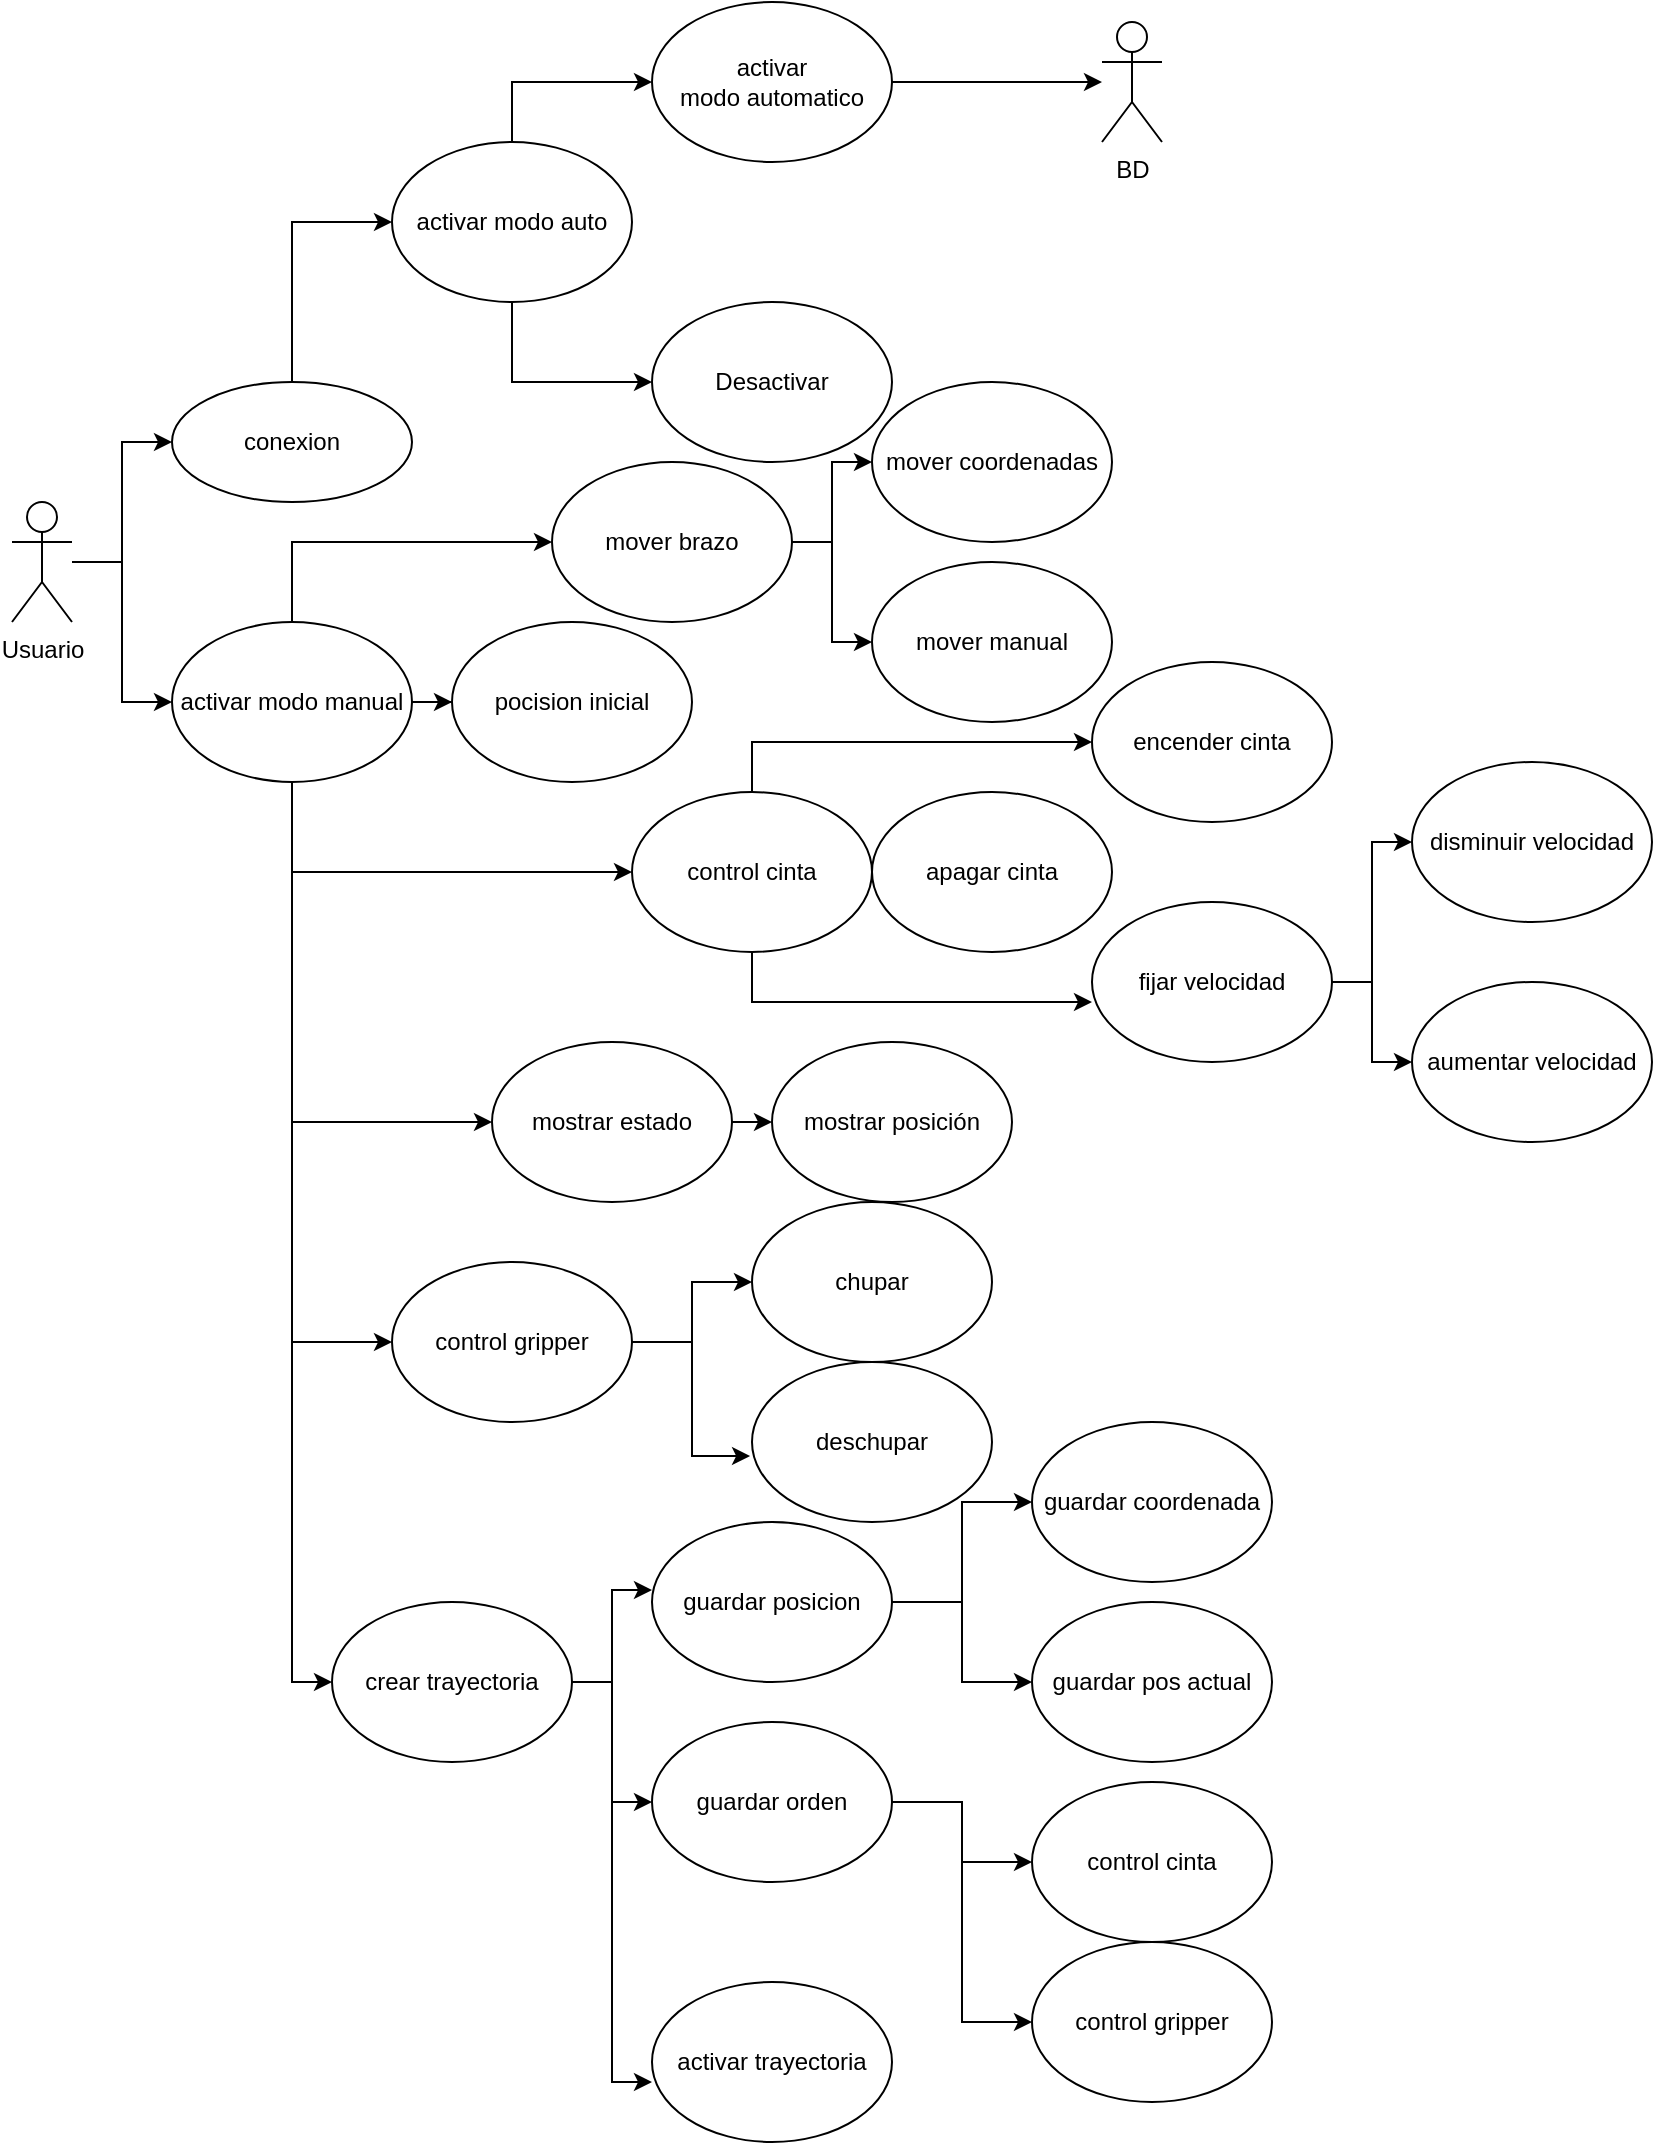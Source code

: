 <mxfile version="26.1.0">
  <diagram name="Página-1" id="nO5MczDudVHvKrvTuwOr">
    <mxGraphModel dx="2261" dy="780" grid="1" gridSize="10" guides="1" tooltips="1" connect="1" arrows="1" fold="1" page="1" pageScale="1" pageWidth="827" pageHeight="1169" math="0" shadow="0">
      <root>
        <mxCell id="0" />
        <mxCell id="1" parent="0" />
        <mxCell id="TJJj0F-_kWqOngjtX_ma-11" style="edgeStyle=orthogonalEdgeStyle;rounded=0;orthogonalLoop=1;jettySize=auto;html=1;entryX=0;entryY=0.5;entryDx=0;entryDy=0;" edge="1" parent="1" source="TJJj0F-_kWqOngjtX_ma-1" target="TJJj0F-_kWqOngjtX_ma-8">
          <mxGeometry relative="1" as="geometry" />
        </mxCell>
        <mxCell id="TJJj0F-_kWqOngjtX_ma-54" style="edgeStyle=orthogonalEdgeStyle;rounded=0;orthogonalLoop=1;jettySize=auto;html=1;entryX=0;entryY=0.5;entryDx=0;entryDy=0;" edge="1" parent="1" source="TJJj0F-_kWqOngjtX_ma-1" target="TJJj0F-_kWqOngjtX_ma-14">
          <mxGeometry relative="1" as="geometry" />
        </mxCell>
        <mxCell id="TJJj0F-_kWqOngjtX_ma-1" value="Usuario" style="shape=umlActor;verticalLabelPosition=bottom;verticalAlign=top;html=1;outlineConnect=0;" vertex="1" parent="1">
          <mxGeometry y="440" width="30" height="60" as="geometry" />
        </mxCell>
        <mxCell id="TJJj0F-_kWqOngjtX_ma-3" value="BD" style="shape=umlActor;verticalLabelPosition=bottom;verticalAlign=top;html=1;outlineConnect=0;" vertex="1" parent="1">
          <mxGeometry x="545" y="200" width="30" height="60" as="geometry" />
        </mxCell>
        <mxCell id="TJJj0F-_kWqOngjtX_ma-25" style="edgeStyle=orthogonalEdgeStyle;rounded=0;orthogonalLoop=1;jettySize=auto;html=1;exitX=0.5;exitY=0;exitDx=0;exitDy=0;entryX=0;entryY=0.5;entryDx=0;entryDy=0;" edge="1" parent="1" source="TJJj0F-_kWqOngjtX_ma-8" target="TJJj0F-_kWqOngjtX_ma-13">
          <mxGeometry relative="1" as="geometry" />
        </mxCell>
        <mxCell id="TJJj0F-_kWqOngjtX_ma-8" value="conexion" style="ellipse;whiteSpace=wrap;html=1;" vertex="1" parent="1">
          <mxGeometry x="80" y="380" width="120" height="60" as="geometry" />
        </mxCell>
        <mxCell id="TJJj0F-_kWqOngjtX_ma-26" style="edgeStyle=orthogonalEdgeStyle;rounded=0;orthogonalLoop=1;jettySize=auto;html=1;exitX=0.5;exitY=1;exitDx=0;exitDy=0;entryX=0;entryY=0.5;entryDx=0;entryDy=0;" edge="1" parent="1" source="TJJj0F-_kWqOngjtX_ma-13" target="TJJj0F-_kWqOngjtX_ma-21">
          <mxGeometry relative="1" as="geometry" />
        </mxCell>
        <mxCell id="TJJj0F-_kWqOngjtX_ma-27" style="edgeStyle=orthogonalEdgeStyle;rounded=0;orthogonalLoop=1;jettySize=auto;html=1;exitX=0.5;exitY=0;exitDx=0;exitDy=0;entryX=0;entryY=0.5;entryDx=0;entryDy=0;" edge="1" parent="1" source="TJJj0F-_kWqOngjtX_ma-13" target="TJJj0F-_kWqOngjtX_ma-22">
          <mxGeometry relative="1" as="geometry" />
        </mxCell>
        <mxCell id="TJJj0F-_kWqOngjtX_ma-13" value="activar modo auto" style="ellipse;whiteSpace=wrap;html=1;" vertex="1" parent="1">
          <mxGeometry x="190" y="260" width="120" height="80" as="geometry" />
        </mxCell>
        <mxCell id="TJJj0F-_kWqOngjtX_ma-39" style="edgeStyle=orthogonalEdgeStyle;rounded=0;orthogonalLoop=1;jettySize=auto;html=1;exitX=0.5;exitY=0;exitDx=0;exitDy=0;entryX=0;entryY=0.5;entryDx=0;entryDy=0;" edge="1" parent="1" source="TJJj0F-_kWqOngjtX_ma-14" target="TJJj0F-_kWqOngjtX_ma-37">
          <mxGeometry relative="1" as="geometry" />
        </mxCell>
        <mxCell id="TJJj0F-_kWqOngjtX_ma-41" style="edgeStyle=orthogonalEdgeStyle;rounded=0;orthogonalLoop=1;jettySize=auto;html=1;exitX=1;exitY=0.5;exitDx=0;exitDy=0;" edge="1" parent="1" source="TJJj0F-_kWqOngjtX_ma-14" target="TJJj0F-_kWqOngjtX_ma-33">
          <mxGeometry relative="1" as="geometry" />
        </mxCell>
        <mxCell id="TJJj0F-_kWqOngjtX_ma-42" style="edgeStyle=orthogonalEdgeStyle;rounded=0;orthogonalLoop=1;jettySize=auto;html=1;exitX=0.5;exitY=1;exitDx=0;exitDy=0;entryX=0;entryY=0.5;entryDx=0;entryDy=0;" edge="1" parent="1" source="TJJj0F-_kWqOngjtX_ma-14" target="TJJj0F-_kWqOngjtX_ma-35">
          <mxGeometry relative="1" as="geometry" />
        </mxCell>
        <mxCell id="TJJj0F-_kWqOngjtX_ma-48" style="edgeStyle=orthogonalEdgeStyle;rounded=0;orthogonalLoop=1;jettySize=auto;html=1;exitX=0.5;exitY=1;exitDx=0;exitDy=0;entryX=0;entryY=0.5;entryDx=0;entryDy=0;" edge="1" parent="1" source="TJJj0F-_kWqOngjtX_ma-14" target="TJJj0F-_kWqOngjtX_ma-38">
          <mxGeometry relative="1" as="geometry" />
        </mxCell>
        <mxCell id="TJJj0F-_kWqOngjtX_ma-71" style="edgeStyle=orthogonalEdgeStyle;rounded=0;orthogonalLoop=1;jettySize=auto;html=1;exitX=0.5;exitY=1;exitDx=0;exitDy=0;entryX=0;entryY=0.5;entryDx=0;entryDy=0;" edge="1" parent="1" source="TJJj0F-_kWqOngjtX_ma-14" target="TJJj0F-_kWqOngjtX_ma-70">
          <mxGeometry relative="1" as="geometry" />
        </mxCell>
        <mxCell id="TJJj0F-_kWqOngjtX_ma-74" style="edgeStyle=orthogonalEdgeStyle;rounded=0;orthogonalLoop=1;jettySize=auto;html=1;exitX=0.5;exitY=1;exitDx=0;exitDy=0;entryX=0;entryY=0.5;entryDx=0;entryDy=0;" edge="1" parent="1" source="TJJj0F-_kWqOngjtX_ma-14" target="TJJj0F-_kWqOngjtX_ma-76">
          <mxGeometry relative="1" as="geometry">
            <mxPoint x="140" y="1000" as="targetPoint" />
          </mxGeometry>
        </mxCell>
        <mxCell id="TJJj0F-_kWqOngjtX_ma-14" value="activar modo manual" style="ellipse;whiteSpace=wrap;html=1;" vertex="1" parent="1">
          <mxGeometry x="80" y="500" width="120" height="80" as="geometry" />
        </mxCell>
        <mxCell id="TJJj0F-_kWqOngjtX_ma-21" value="Desactivar" style="ellipse;whiteSpace=wrap;html=1;" vertex="1" parent="1">
          <mxGeometry x="320" y="340" width="120" height="80" as="geometry" />
        </mxCell>
        <mxCell id="TJJj0F-_kWqOngjtX_ma-32" style="edgeStyle=orthogonalEdgeStyle;rounded=0;orthogonalLoop=1;jettySize=auto;html=1;exitX=1;exitY=0.5;exitDx=0;exitDy=0;" edge="1" parent="1" source="TJJj0F-_kWqOngjtX_ma-22" target="TJJj0F-_kWqOngjtX_ma-3">
          <mxGeometry relative="1" as="geometry" />
        </mxCell>
        <mxCell id="TJJj0F-_kWqOngjtX_ma-22" value="activar&lt;div&gt;modo automatico&lt;/div&gt;" style="ellipse;whiteSpace=wrap;html=1;" vertex="1" parent="1">
          <mxGeometry x="320" y="190" width="120" height="80" as="geometry" />
        </mxCell>
        <mxCell id="TJJj0F-_kWqOngjtX_ma-33" value="pocision inicial" style="ellipse;whiteSpace=wrap;html=1;" vertex="1" parent="1">
          <mxGeometry x="220" y="500" width="120" height="80" as="geometry" />
        </mxCell>
        <mxCell id="TJJj0F-_kWqOngjtX_ma-34" value="mover coordenadas" style="ellipse;whiteSpace=wrap;html=1;" vertex="1" parent="1">
          <mxGeometry x="430" y="380" width="120" height="80" as="geometry" />
        </mxCell>
        <mxCell id="TJJj0F-_kWqOngjtX_ma-60" style="edgeStyle=orthogonalEdgeStyle;rounded=0;orthogonalLoop=1;jettySize=auto;html=1;exitX=1;exitY=0.5;exitDx=0;exitDy=0;entryX=0;entryY=0.5;entryDx=0;entryDy=0;" edge="1" parent="1" source="TJJj0F-_kWqOngjtX_ma-35" target="TJJj0F-_kWqOngjtX_ma-57">
          <mxGeometry relative="1" as="geometry" />
        </mxCell>
        <mxCell id="TJJj0F-_kWqOngjtX_ma-61" style="edgeStyle=orthogonalEdgeStyle;rounded=0;orthogonalLoop=1;jettySize=auto;html=1;exitX=0.5;exitY=0;exitDx=0;exitDy=0;entryX=0;entryY=0.5;entryDx=0;entryDy=0;" edge="1" parent="1" source="TJJj0F-_kWqOngjtX_ma-35" target="TJJj0F-_kWqOngjtX_ma-58">
          <mxGeometry relative="1" as="geometry" />
        </mxCell>
        <mxCell id="TJJj0F-_kWqOngjtX_ma-35" value="control cinta" style="ellipse;whiteSpace=wrap;html=1;" vertex="1" parent="1">
          <mxGeometry x="310" y="585" width="120" height="80" as="geometry" />
        </mxCell>
        <mxCell id="TJJj0F-_kWqOngjtX_ma-45" style="edgeStyle=orthogonalEdgeStyle;rounded=0;orthogonalLoop=1;jettySize=auto;html=1;exitX=1;exitY=0.5;exitDx=0;exitDy=0;entryX=0;entryY=0.5;entryDx=0;entryDy=0;" edge="1" parent="1" source="TJJj0F-_kWqOngjtX_ma-37" target="TJJj0F-_kWqOngjtX_ma-34">
          <mxGeometry relative="1" as="geometry" />
        </mxCell>
        <mxCell id="TJJj0F-_kWqOngjtX_ma-47" style="edgeStyle=orthogonalEdgeStyle;rounded=0;orthogonalLoop=1;jettySize=auto;html=1;exitX=1;exitY=0.5;exitDx=0;exitDy=0;entryX=0;entryY=0.5;entryDx=0;entryDy=0;" edge="1" parent="1" source="TJJj0F-_kWqOngjtX_ma-37" target="TJJj0F-_kWqOngjtX_ma-46">
          <mxGeometry relative="1" as="geometry" />
        </mxCell>
        <mxCell id="TJJj0F-_kWqOngjtX_ma-37" value="mover brazo" style="ellipse;whiteSpace=wrap;html=1;" vertex="1" parent="1">
          <mxGeometry x="270" y="420" width="120" height="80" as="geometry" />
        </mxCell>
        <mxCell id="TJJj0F-_kWqOngjtX_ma-51" style="edgeStyle=orthogonalEdgeStyle;rounded=0;orthogonalLoop=1;jettySize=auto;html=1;exitX=1;exitY=0.5;exitDx=0;exitDy=0;entryX=0;entryY=0.5;entryDx=0;entryDy=0;" edge="1" parent="1" source="TJJj0F-_kWqOngjtX_ma-38" target="TJJj0F-_kWqOngjtX_ma-49">
          <mxGeometry relative="1" as="geometry" />
        </mxCell>
        <mxCell id="TJJj0F-_kWqOngjtX_ma-38" value="mostrar estado" style="ellipse;whiteSpace=wrap;html=1;" vertex="1" parent="1">
          <mxGeometry x="240" y="710" width="120" height="80" as="geometry" />
        </mxCell>
        <mxCell id="TJJj0F-_kWqOngjtX_ma-46" value="mover manual" style="ellipse;whiteSpace=wrap;html=1;" vertex="1" parent="1">
          <mxGeometry x="430" y="470" width="120" height="80" as="geometry" />
        </mxCell>
        <mxCell id="TJJj0F-_kWqOngjtX_ma-49" value="mostrar posición" style="ellipse;whiteSpace=wrap;html=1;" vertex="1" parent="1">
          <mxGeometry x="380" y="710" width="120" height="80" as="geometry" />
        </mxCell>
        <mxCell id="TJJj0F-_kWqOngjtX_ma-52" value="chupar" style="ellipse;whiteSpace=wrap;html=1;" vertex="1" parent="1">
          <mxGeometry x="370" y="790" width="120" height="80" as="geometry" />
        </mxCell>
        <mxCell id="TJJj0F-_kWqOngjtX_ma-55" value="deschupar" style="ellipse;whiteSpace=wrap;html=1;" vertex="1" parent="1">
          <mxGeometry x="370" y="870" width="120" height="80" as="geometry" />
        </mxCell>
        <mxCell id="TJJj0F-_kWqOngjtX_ma-57" value="apagar cinta" style="ellipse;whiteSpace=wrap;html=1;" vertex="1" parent="1">
          <mxGeometry x="430" y="585" width="120" height="80" as="geometry" />
        </mxCell>
        <mxCell id="TJJj0F-_kWqOngjtX_ma-58" value="encender cinta" style="ellipse;whiteSpace=wrap;html=1;" vertex="1" parent="1">
          <mxGeometry x="540" y="520" width="120" height="80" as="geometry" />
        </mxCell>
        <mxCell id="TJJj0F-_kWqOngjtX_ma-68" style="edgeStyle=orthogonalEdgeStyle;rounded=0;orthogonalLoop=1;jettySize=auto;html=1;exitX=1;exitY=0.5;exitDx=0;exitDy=0;entryX=0;entryY=0.5;entryDx=0;entryDy=0;" edge="1" parent="1" source="TJJj0F-_kWqOngjtX_ma-59" target="TJJj0F-_kWqOngjtX_ma-66">
          <mxGeometry relative="1" as="geometry" />
        </mxCell>
        <mxCell id="TJJj0F-_kWqOngjtX_ma-69" style="edgeStyle=orthogonalEdgeStyle;rounded=0;orthogonalLoop=1;jettySize=auto;html=1;exitX=1;exitY=0.5;exitDx=0;exitDy=0;entryX=0;entryY=0.5;entryDx=0;entryDy=0;" edge="1" parent="1" source="TJJj0F-_kWqOngjtX_ma-59" target="TJJj0F-_kWqOngjtX_ma-67">
          <mxGeometry relative="1" as="geometry" />
        </mxCell>
        <mxCell id="TJJj0F-_kWqOngjtX_ma-59" value="fijar velocidad" style="ellipse;whiteSpace=wrap;html=1;" vertex="1" parent="1">
          <mxGeometry x="540" y="640" width="120" height="80" as="geometry" />
        </mxCell>
        <mxCell id="TJJj0F-_kWqOngjtX_ma-63" style="edgeStyle=orthogonalEdgeStyle;rounded=0;orthogonalLoop=1;jettySize=auto;html=1;exitX=0.5;exitY=1;exitDx=0;exitDy=0;entryX=0;entryY=0.625;entryDx=0;entryDy=0;entryPerimeter=0;" edge="1" parent="1" source="TJJj0F-_kWqOngjtX_ma-35" target="TJJj0F-_kWqOngjtX_ma-59">
          <mxGeometry relative="1" as="geometry" />
        </mxCell>
        <mxCell id="TJJj0F-_kWqOngjtX_ma-66" value="disminuir velocidad" style="ellipse;whiteSpace=wrap;html=1;" vertex="1" parent="1">
          <mxGeometry x="700" y="570" width="120" height="80" as="geometry" />
        </mxCell>
        <mxCell id="TJJj0F-_kWqOngjtX_ma-67" value="aumentar velocidad" style="ellipse;whiteSpace=wrap;html=1;" vertex="1" parent="1">
          <mxGeometry x="700" y="680" width="120" height="80" as="geometry" />
        </mxCell>
        <mxCell id="TJJj0F-_kWqOngjtX_ma-72" style="edgeStyle=orthogonalEdgeStyle;rounded=0;orthogonalLoop=1;jettySize=auto;html=1;exitX=1;exitY=0.5;exitDx=0;exitDy=0;entryX=0;entryY=0.5;entryDx=0;entryDy=0;" edge="1" parent="1" source="TJJj0F-_kWqOngjtX_ma-70" target="TJJj0F-_kWqOngjtX_ma-52">
          <mxGeometry relative="1" as="geometry" />
        </mxCell>
        <mxCell id="TJJj0F-_kWqOngjtX_ma-70" value="control gripper" style="ellipse;whiteSpace=wrap;html=1;" vertex="1" parent="1">
          <mxGeometry x="190" y="820" width="120" height="80" as="geometry" />
        </mxCell>
        <mxCell id="TJJj0F-_kWqOngjtX_ma-73" style="edgeStyle=orthogonalEdgeStyle;rounded=0;orthogonalLoop=1;jettySize=auto;html=1;exitX=1;exitY=0.5;exitDx=0;exitDy=0;entryX=-0.008;entryY=0.588;entryDx=0;entryDy=0;entryPerimeter=0;" edge="1" parent="1" source="TJJj0F-_kWqOngjtX_ma-70" target="TJJj0F-_kWqOngjtX_ma-55">
          <mxGeometry relative="1" as="geometry" />
        </mxCell>
        <mxCell id="TJJj0F-_kWqOngjtX_ma-86" style="edgeStyle=orthogonalEdgeStyle;rounded=0;orthogonalLoop=1;jettySize=auto;html=1;entryX=0;entryY=0.5;entryDx=0;entryDy=0;" edge="1" parent="1" source="TJJj0F-_kWqOngjtX_ma-76" target="TJJj0F-_kWqOngjtX_ma-84">
          <mxGeometry relative="1" as="geometry" />
        </mxCell>
        <mxCell id="TJJj0F-_kWqOngjtX_ma-76" value="crear trayectoria" style="ellipse;whiteSpace=wrap;html=1;" vertex="1" parent="1">
          <mxGeometry x="160" y="990" width="120" height="80" as="geometry" />
        </mxCell>
        <mxCell id="TJJj0F-_kWqOngjtX_ma-89" style="edgeStyle=orthogonalEdgeStyle;rounded=0;orthogonalLoop=1;jettySize=auto;html=1;entryX=0;entryY=0.5;entryDx=0;entryDy=0;" edge="1" parent="1" source="TJJj0F-_kWqOngjtX_ma-83" target="TJJj0F-_kWqOngjtX_ma-87">
          <mxGeometry relative="1" as="geometry" />
        </mxCell>
        <mxCell id="TJJj0F-_kWqOngjtX_ma-90" style="edgeStyle=orthogonalEdgeStyle;rounded=0;orthogonalLoop=1;jettySize=auto;html=1;entryX=0;entryY=0.5;entryDx=0;entryDy=0;" edge="1" parent="1" source="TJJj0F-_kWqOngjtX_ma-83" target="TJJj0F-_kWqOngjtX_ma-88">
          <mxGeometry relative="1" as="geometry" />
        </mxCell>
        <mxCell id="TJJj0F-_kWqOngjtX_ma-83" value="guardar posicion" style="ellipse;whiteSpace=wrap;html=1;" vertex="1" parent="1">
          <mxGeometry x="320" y="950" width="120" height="80" as="geometry" />
        </mxCell>
        <mxCell id="TJJj0F-_kWqOngjtX_ma-92" style="edgeStyle=orthogonalEdgeStyle;rounded=0;orthogonalLoop=1;jettySize=auto;html=1;entryX=0;entryY=0.5;entryDx=0;entryDy=0;" edge="1" parent="1" source="TJJj0F-_kWqOngjtX_ma-84" target="TJJj0F-_kWqOngjtX_ma-91">
          <mxGeometry relative="1" as="geometry" />
        </mxCell>
        <mxCell id="TJJj0F-_kWqOngjtX_ma-94" style="edgeStyle=orthogonalEdgeStyle;rounded=0;orthogonalLoop=1;jettySize=auto;html=1;entryX=0;entryY=0.5;entryDx=0;entryDy=0;" edge="1" parent="1" source="TJJj0F-_kWqOngjtX_ma-84" target="TJJj0F-_kWqOngjtX_ma-93">
          <mxGeometry relative="1" as="geometry" />
        </mxCell>
        <mxCell id="TJJj0F-_kWqOngjtX_ma-84" value="guardar orden" style="ellipse;whiteSpace=wrap;html=1;" vertex="1" parent="1">
          <mxGeometry x="320" y="1050" width="120" height="80" as="geometry" />
        </mxCell>
        <mxCell id="TJJj0F-_kWqOngjtX_ma-85" style="edgeStyle=orthogonalEdgeStyle;rounded=0;orthogonalLoop=1;jettySize=auto;html=1;entryX=0;entryY=0.425;entryDx=0;entryDy=0;entryPerimeter=0;" edge="1" parent="1" source="TJJj0F-_kWqOngjtX_ma-76" target="TJJj0F-_kWqOngjtX_ma-83">
          <mxGeometry relative="1" as="geometry" />
        </mxCell>
        <mxCell id="TJJj0F-_kWqOngjtX_ma-87" value="guardar coordenada" style="ellipse;whiteSpace=wrap;html=1;" vertex="1" parent="1">
          <mxGeometry x="510" y="900" width="120" height="80" as="geometry" />
        </mxCell>
        <mxCell id="TJJj0F-_kWqOngjtX_ma-88" value="guardar pos actual" style="ellipse;whiteSpace=wrap;html=1;" vertex="1" parent="1">
          <mxGeometry x="510" y="990" width="120" height="80" as="geometry" />
        </mxCell>
        <mxCell id="TJJj0F-_kWqOngjtX_ma-91" value="control cinta" style="ellipse;whiteSpace=wrap;html=1;" vertex="1" parent="1">
          <mxGeometry x="510" y="1080" width="120" height="80" as="geometry" />
        </mxCell>
        <mxCell id="TJJj0F-_kWqOngjtX_ma-93" value="control gripper" style="ellipse;whiteSpace=wrap;html=1;" vertex="1" parent="1">
          <mxGeometry x="510" y="1160" width="120" height="80" as="geometry" />
        </mxCell>
        <mxCell id="TJJj0F-_kWqOngjtX_ma-96" value="activar trayectoria" style="ellipse;whiteSpace=wrap;html=1;" vertex="1" parent="1">
          <mxGeometry x="320" y="1180" width="120" height="80" as="geometry" />
        </mxCell>
        <mxCell id="TJJj0F-_kWqOngjtX_ma-97" style="edgeStyle=orthogonalEdgeStyle;rounded=0;orthogonalLoop=1;jettySize=auto;html=1;entryX=0;entryY=0.625;entryDx=0;entryDy=0;entryPerimeter=0;" edge="1" parent="1" source="TJJj0F-_kWqOngjtX_ma-76" target="TJJj0F-_kWqOngjtX_ma-96">
          <mxGeometry relative="1" as="geometry" />
        </mxCell>
      </root>
    </mxGraphModel>
  </diagram>
</mxfile>
